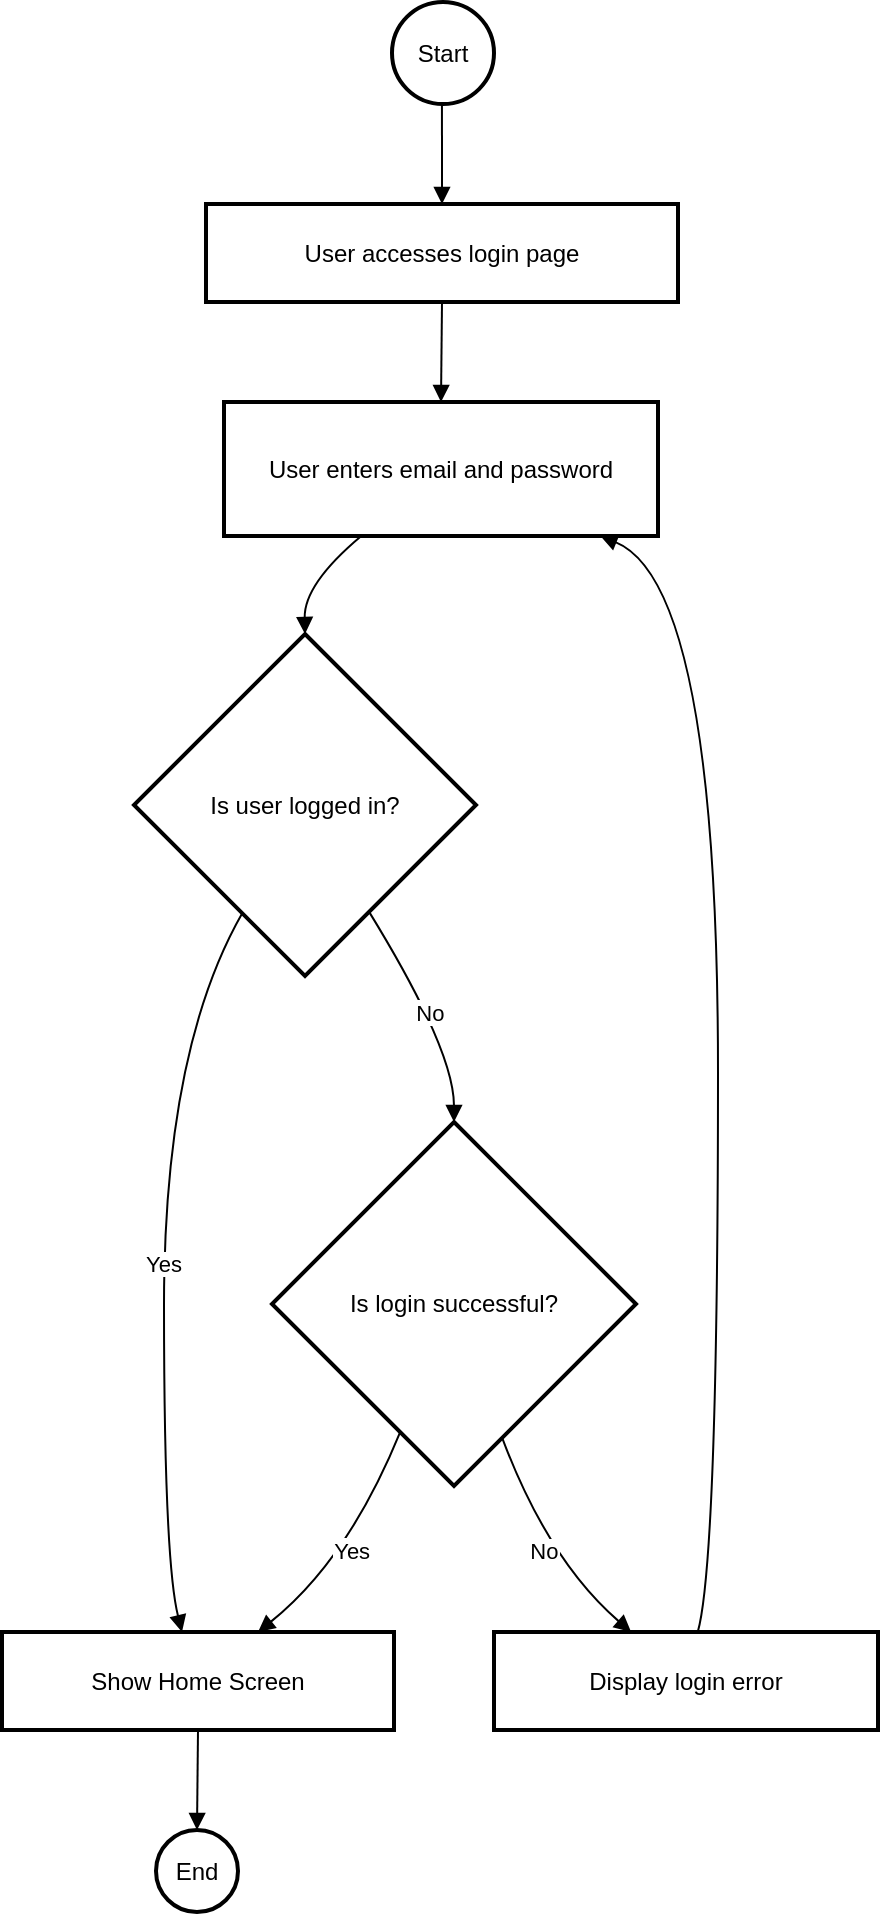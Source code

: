 <mxfile version="24.7.17">
  <diagram name="Page-1" id="ZWGrXdtK1na4yL_JF_Z4">
    <mxGraphModel dx="1434" dy="746" grid="1" gridSize="10" guides="1" tooltips="1" connect="1" arrows="1" fold="1" page="1" pageScale="1" pageWidth="850" pageHeight="1100" math="0" shadow="0">
      <root>
        <mxCell id="0" />
        <mxCell id="1" parent="0" />
        <mxCell id="G9XlE_KiT_lDeHbKaAnt-1" value="Start" style="ellipse;aspect=fixed;strokeWidth=2;whiteSpace=wrap;" vertex="1" parent="1">
          <mxGeometry x="215" y="20" width="51" height="51" as="geometry" />
        </mxCell>
        <mxCell id="G9XlE_KiT_lDeHbKaAnt-2" value="User accesses login page" style="whiteSpace=wrap;strokeWidth=2;" vertex="1" parent="1">
          <mxGeometry x="122" y="121" width="236" height="49" as="geometry" />
        </mxCell>
        <mxCell id="G9XlE_KiT_lDeHbKaAnt-3" value="User enters email and password" style="whiteSpace=wrap;strokeWidth=2;" vertex="1" parent="1">
          <mxGeometry x="131" y="220" width="217" height="67" as="geometry" />
        </mxCell>
        <mxCell id="G9XlE_KiT_lDeHbKaAnt-4" value="Is user logged in?" style="rhombus;strokeWidth=2;whiteSpace=wrap;" vertex="1" parent="1">
          <mxGeometry x="86" y="336" width="171" height="171" as="geometry" />
        </mxCell>
        <mxCell id="G9XlE_KiT_lDeHbKaAnt-5" value="Show Home Screen" style="whiteSpace=wrap;strokeWidth=2;" vertex="1" parent="1">
          <mxGeometry x="20" y="835" width="196" height="49" as="geometry" />
        </mxCell>
        <mxCell id="G9XlE_KiT_lDeHbKaAnt-6" value="Is login successful?" style="rhombus;strokeWidth=2;whiteSpace=wrap;" vertex="1" parent="1">
          <mxGeometry x="155" y="580" width="182" height="182" as="geometry" />
        </mxCell>
        <mxCell id="G9XlE_KiT_lDeHbKaAnt-7" value="Display login error" style="whiteSpace=wrap;strokeWidth=2;" vertex="1" parent="1">
          <mxGeometry x="266" y="835" width="192" height="49" as="geometry" />
        </mxCell>
        <mxCell id="G9XlE_KiT_lDeHbKaAnt-8" value="End" style="ellipse;aspect=fixed;strokeWidth=2;whiteSpace=wrap;" vertex="1" parent="1">
          <mxGeometry x="97" y="934" width="41" height="41" as="geometry" />
        </mxCell>
        <mxCell id="G9XlE_KiT_lDeHbKaAnt-9" value="" style="curved=1;startArrow=none;endArrow=block;exitX=0.49;exitY=0.99;entryX=0.5;entryY=-0.01;rounded=0;" edge="1" parent="1" source="G9XlE_KiT_lDeHbKaAnt-1" target="G9XlE_KiT_lDeHbKaAnt-2">
          <mxGeometry relative="1" as="geometry">
            <Array as="points" />
          </mxGeometry>
        </mxCell>
        <mxCell id="G9XlE_KiT_lDeHbKaAnt-10" value="" style="curved=1;startArrow=none;endArrow=block;exitX=0.5;exitY=0.99;entryX=0.5;entryY=-0.01;rounded=0;" edge="1" parent="1" source="G9XlE_KiT_lDeHbKaAnt-2" target="G9XlE_KiT_lDeHbKaAnt-3">
          <mxGeometry relative="1" as="geometry">
            <Array as="points" />
          </mxGeometry>
        </mxCell>
        <mxCell id="G9XlE_KiT_lDeHbKaAnt-11" value="" style="curved=1;startArrow=none;endArrow=block;exitX=0.32;exitY=0.99;entryX=0.5;entryY=0;rounded=0;" edge="1" parent="1" source="G9XlE_KiT_lDeHbKaAnt-3" target="G9XlE_KiT_lDeHbKaAnt-4">
          <mxGeometry relative="1" as="geometry">
            <Array as="points">
              <mxPoint x="171" y="311" />
            </Array>
          </mxGeometry>
        </mxCell>
        <mxCell id="G9XlE_KiT_lDeHbKaAnt-12" value="Yes" style="curved=1;startArrow=none;endArrow=block;exitX=0.21;exitY=1;entryX=0.46;entryY=0.01;rounded=0;" edge="1" parent="1" source="G9XlE_KiT_lDeHbKaAnt-4" target="G9XlE_KiT_lDeHbKaAnt-5">
          <mxGeometry relative="1" as="geometry">
            <Array as="points">
              <mxPoint x="101" y="544" />
              <mxPoint x="101" y="799" />
            </Array>
          </mxGeometry>
        </mxCell>
        <mxCell id="G9XlE_KiT_lDeHbKaAnt-13" value="No" style="curved=1;startArrow=none;endArrow=block;exitX=0.8;exitY=1;entryX=0.5;entryY=0;rounded=0;" edge="1" parent="1" source="G9XlE_KiT_lDeHbKaAnt-4" target="G9XlE_KiT_lDeHbKaAnt-6">
          <mxGeometry relative="1" as="geometry">
            <Array as="points">
              <mxPoint x="246" y="544" />
            </Array>
          </mxGeometry>
        </mxCell>
        <mxCell id="G9XlE_KiT_lDeHbKaAnt-14" value="Yes" style="curved=1;startArrow=none;endArrow=block;exitX=0.29;exitY=1;entryX=0.65;entryY=0.01;rounded=0;" edge="1" parent="1" source="G9XlE_KiT_lDeHbKaAnt-6" target="G9XlE_KiT_lDeHbKaAnt-5">
          <mxGeometry relative="1" as="geometry">
            <Array as="points">
              <mxPoint x="193" y="799" />
            </Array>
          </mxGeometry>
        </mxCell>
        <mxCell id="G9XlE_KiT_lDeHbKaAnt-15" value="No" style="curved=1;startArrow=none;endArrow=block;exitX=0.68;exitY=1;entryX=0.36;entryY=0.01;rounded=0;" edge="1" parent="1" source="G9XlE_KiT_lDeHbKaAnt-6" target="G9XlE_KiT_lDeHbKaAnt-7">
          <mxGeometry relative="1" as="geometry">
            <Array as="points">
              <mxPoint x="293" y="799" />
            </Array>
          </mxGeometry>
        </mxCell>
        <mxCell id="G9XlE_KiT_lDeHbKaAnt-16" value="" style="curved=1;startArrow=none;endArrow=block;exitX=0.53;exitY=0.01;entryX=0.86;entryY=0.99;rounded=0;" edge="1" parent="1" source="G9XlE_KiT_lDeHbKaAnt-7" target="G9XlE_KiT_lDeHbKaAnt-3">
          <mxGeometry relative="1" as="geometry">
            <Array as="points">
              <mxPoint x="378" y="799" />
              <mxPoint x="378" y="311" />
            </Array>
          </mxGeometry>
        </mxCell>
        <mxCell id="G9XlE_KiT_lDeHbKaAnt-17" value="" style="curved=1;startArrow=none;endArrow=block;exitX=0.5;exitY=1.01;entryX=0.51;entryY=0.01;rounded=0;" edge="1" parent="1" source="G9XlE_KiT_lDeHbKaAnt-5" target="G9XlE_KiT_lDeHbKaAnt-8">
          <mxGeometry relative="1" as="geometry">
            <Array as="points" />
          </mxGeometry>
        </mxCell>
      </root>
    </mxGraphModel>
  </diagram>
</mxfile>
